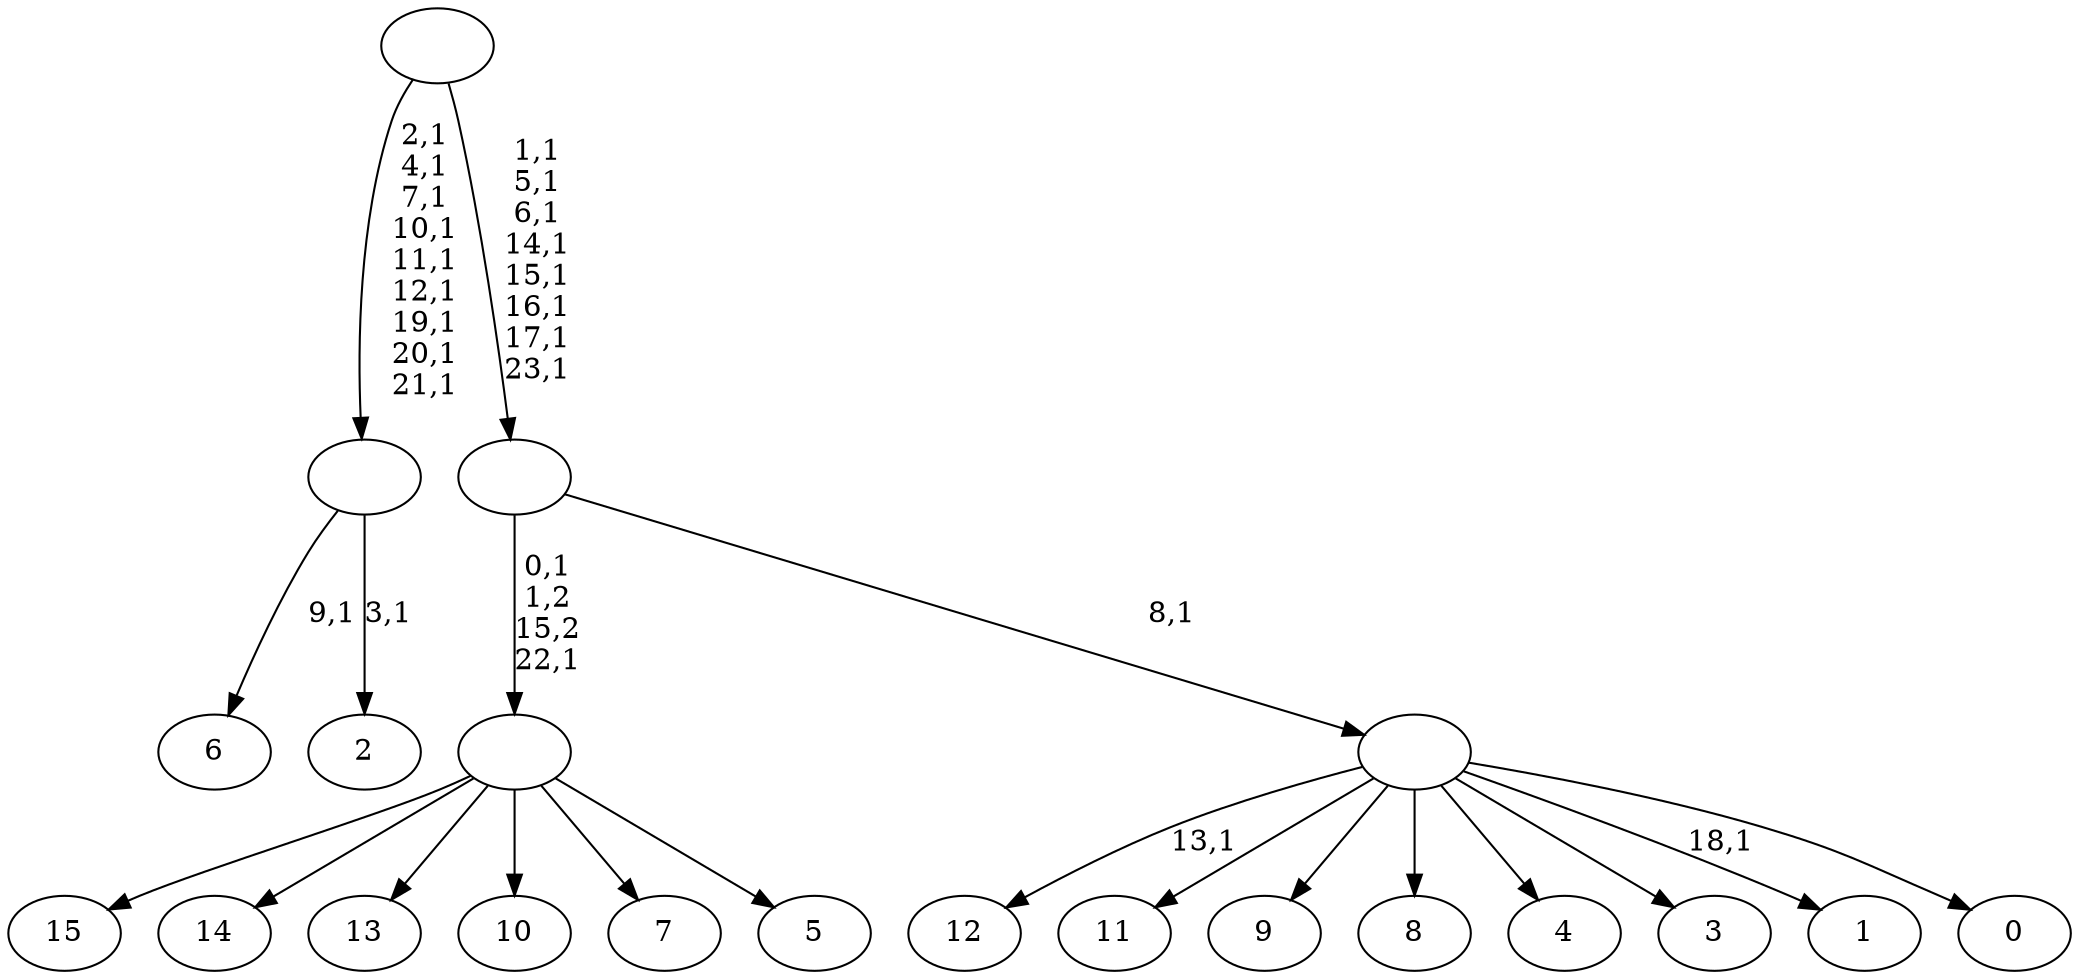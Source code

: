 digraph T {
	40 [label="15"]
	39 [label="14"]
	38 [label="13"]
	37 [label="12"]
	35 [label="11"]
	34 [label="10"]
	33 [label="9"]
	32 [label="8"]
	31 [label="7"]
	30 [label="6"]
	28 [label="5"]
	27 [label=""]
	25 [label="4"]
	24 [label="3"]
	23 [label="2"]
	21 [label=""]
	12 [label="1"]
	10 [label="0"]
	9 [label=""]
	8 [label=""]
	0 [label=""]
	27 -> 40 [label=""]
	27 -> 39 [label=""]
	27 -> 38 [label=""]
	27 -> 34 [label=""]
	27 -> 31 [label=""]
	27 -> 28 [label=""]
	21 -> 23 [label="3,1"]
	21 -> 30 [label="9,1"]
	9 -> 12 [label="18,1"]
	9 -> 37 [label="13,1"]
	9 -> 35 [label=""]
	9 -> 33 [label=""]
	9 -> 32 [label=""]
	9 -> 25 [label=""]
	9 -> 24 [label=""]
	9 -> 10 [label=""]
	8 -> 27 [label="0,1\n1,2\n15,2\n22,1"]
	8 -> 9 [label="8,1"]
	0 -> 8 [label="1,1\n5,1\n6,1\n14,1\n15,1\n16,1\n17,1\n23,1"]
	0 -> 21 [label="2,1\n4,1\n7,1\n10,1\n11,1\n12,1\n19,1\n20,1\n21,1"]
}
